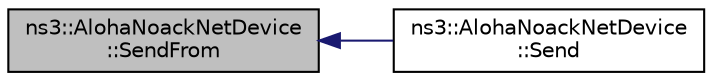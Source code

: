 digraph "ns3::AlohaNoackNetDevice::SendFrom"
{
  edge [fontname="Helvetica",fontsize="10",labelfontname="Helvetica",labelfontsize="10"];
  node [fontname="Helvetica",fontsize="10",shape=record];
  rankdir="LR";
  Node1 [label="ns3::AlohaNoackNetDevice\l::SendFrom",height=0.2,width=0.4,color="black", fillcolor="grey75", style="filled", fontcolor="black"];
  Node1 -> Node2 [dir="back",color="midnightblue",fontsize="10",style="solid"];
  Node2 [label="ns3::AlohaNoackNetDevice\l::Send",height=0.2,width=0.4,color="black", fillcolor="white", style="filled",URL="$d1/dd6/classns3_1_1AlohaNoackNetDevice.html#aa5fb8d99bbcfade79b07ff3117dadd41"];
}
